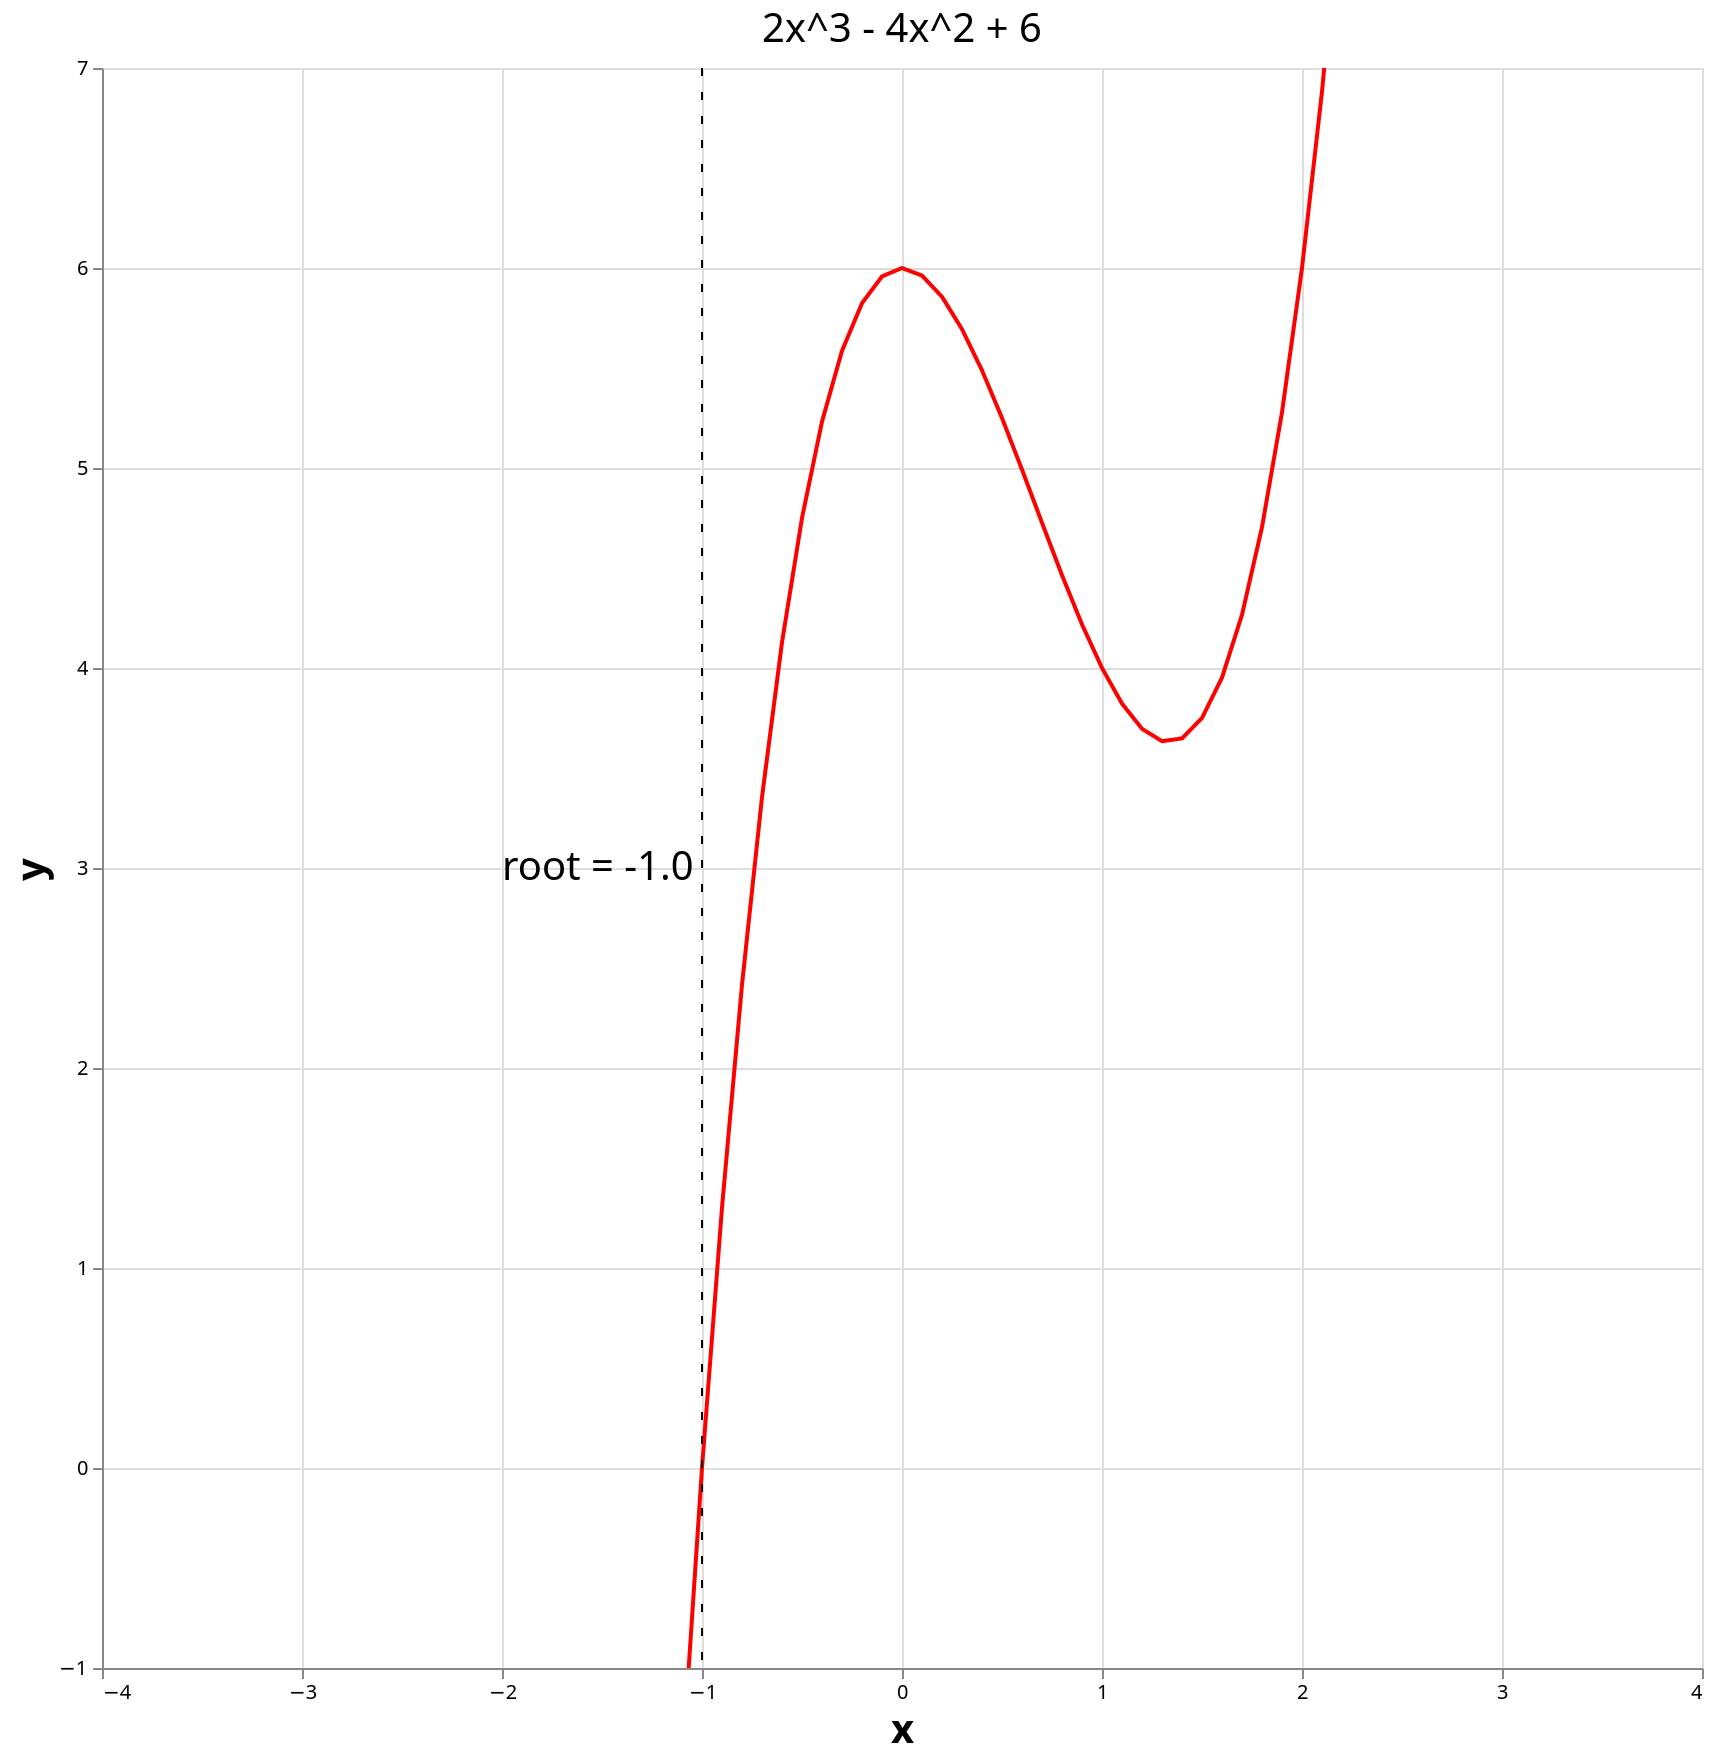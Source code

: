 {
  "$schema": "https://vega.github.io/schema/vega-lite/v5.json",
  "width": 800,
  "height": 800,
  "title": {
    "text": "2x^3 - 4x^2 + 6",
    "fontSize": 20,
    "fontWeight": "normal"
  },
  "layer": [
    {
      "data": {
        "sequence": {
          "start": -4,
          "stop": 4,
          "step": 0.1,
          "as": "x"
        }
      },
      "transform": [
        {
          "calculate": "2 * datum.x * datum.x * datum.x - 4 * datum.x * datum.x + 6",
          "as": "y"
        }
      ],
      "mark": "line",
      "selection": {
        "grid": {
          "type": "interval",
          "bind": "scales"
        }
      },
      "encoding": {
        "x": {
          "type": "quantitative",
          "field": "x",
          "axis": {
            "tickCount": 9,
            "titleFontSize": 20
          }
        },
        "y": {
          "field": "y",
          "type": "quantitative",
          "scale": {
            "domainMin": -1.0,
            "domainMax": 7.0
          },
          "axis": {
            "tickCount": 9,
            "titleFontSize": 20
          }
        },
        "color": {
          "value": "#f00"
        }
      }
    },
    {
      "data": {
        "values": [
          {
            "x": -1
          }
        ]
      },
      "encoding": {
        "x": {
          "field": "x",
          "type": "quantitative"
        }
      },
      "layer": [
        {
          "mark": {
            "type": "rule",
            "strokeDash": [
              4,
              8
            ]
          }
        },
        {
          "mark": {
            "type": "text",
            "align": "right",
            "baseline": "bottom",
            "dx": -4,
            "dy": 10,
            "x": "width",
            "fontSize": 20,
            "text": "root = -1.0"
          }
        }
      ]
    }
  ]
}